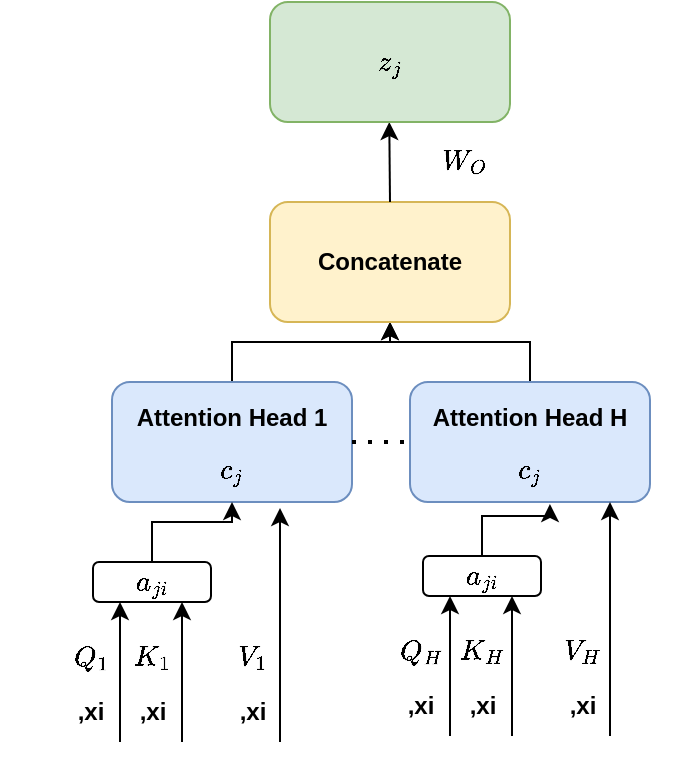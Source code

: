 <mxfile version="20.6.2" type="device"><diagram id="cPiIzCv4rWBoLtyAm4do" name="Seite-1"><mxGraphModel dx="802" dy="472" grid="1" gridSize="10" guides="1" tooltips="1" connect="1" arrows="1" fold="1" page="1" pageScale="1" pageWidth="827" pageHeight="1169" math="1" shadow="0"><root><mxCell id="0"/><mxCell id="1" parent="0"/><mxCell id="aAuzbOIAu7mJR15YXOjQ-20" value="" style="edgeStyle=orthogonalEdgeStyle;rounded=0;orthogonalLoop=1;jettySize=auto;html=1;" parent="1" source="aAuzbOIAu7mJR15YXOjQ-1" target="aAuzbOIAu7mJR15YXOjQ-18" edge="1"><mxGeometry relative="1" as="geometry"/></mxCell><mxCell id="aAuzbOIAu7mJR15YXOjQ-1" value="&lt;div&gt;&lt;b&gt;&lt;br&gt;&lt;/b&gt;&lt;/div&gt;&lt;div&gt;&lt;b&gt;&lt;br&gt;&lt;/b&gt;&lt;/div&gt;&lt;div&gt;&lt;b&gt;Attention Head 1&lt;/b&gt;&lt;/div&gt;&lt;div&gt;&lt;b&gt;$$c_j$$&lt;br&gt;&lt;/b&gt;&lt;/div&gt;" style="rounded=1;whiteSpace=wrap;html=1;fillColor=#dae8fc;strokeColor=#6c8ebf;" parent="1" vertex="1"><mxGeometry x="76" y="210" width="120" height="60" as="geometry"/></mxCell><mxCell id="aAuzbOIAu7mJR15YXOjQ-2" value="" style="endArrow=classic;html=1;rounded=0;" parent="1" edge="1"><mxGeometry width="50" height="50" relative="1" as="geometry"><mxPoint x="111" y="390" as="sourcePoint"/><mxPoint x="111" y="320" as="targetPoint"/></mxGeometry></mxCell><mxCell id="aAuzbOIAu7mJR15YXOjQ-3" value="&lt;b&gt;$$K_1$$,xi&lt;/b&gt;" style="text;html=1;align=center;verticalAlign=middle;resizable=0;points=[];autosize=1;strokeColor=none;fillColor=none;" parent="1" vertex="1"><mxGeometry x="51" y="340" width="90" height="30" as="geometry"/></mxCell><mxCell id="aAuzbOIAu7mJR15YXOjQ-4" value="" style="endArrow=classic;html=1;rounded=0;" parent="1" edge="1"><mxGeometry width="50" height="50" relative="1" as="geometry"><mxPoint x="80" y="390" as="sourcePoint"/><mxPoint x="80" y="320" as="targetPoint"/></mxGeometry></mxCell><mxCell id="aAuzbOIAu7mJR15YXOjQ-5" value="&lt;b&gt;$$Q_1$$,xi&lt;/b&gt;" style="text;html=1;align=center;verticalAlign=middle;resizable=0;points=[];autosize=1;strokeColor=none;fillColor=none;" parent="1" vertex="1"><mxGeometry x="20" y="340" width="90" height="30" as="geometry"/></mxCell><mxCell id="aAuzbOIAu7mJR15YXOjQ-14" value="" style="edgeStyle=orthogonalEdgeStyle;rounded=0;orthogonalLoop=1;jettySize=auto;html=1;" parent="1" source="aAuzbOIAu7mJR15YXOjQ-8" target="aAuzbOIAu7mJR15YXOjQ-1" edge="1"><mxGeometry relative="1" as="geometry"/></mxCell><mxCell id="aAuzbOIAu7mJR15YXOjQ-8" value="&lt;b&gt;$$a_{ji}$$&lt;/b&gt;" style="rounded=1;whiteSpace=wrap;html=1;" parent="1" vertex="1"><mxGeometry x="66.5" y="300" width="59" height="20" as="geometry"/></mxCell><mxCell id="aAuzbOIAu7mJR15YXOjQ-9" value="" style="endArrow=classic;html=1;rounded=0;entryX=0.7;entryY=1.05;entryDx=0;entryDy=0;entryPerimeter=0;" parent="1" target="aAuzbOIAu7mJR15YXOjQ-1" edge="1"><mxGeometry width="50" height="50" relative="1" as="geometry"><mxPoint x="160" y="390" as="sourcePoint"/><mxPoint x="160.5" y="340" as="targetPoint"/></mxGeometry></mxCell><mxCell id="aAuzbOIAu7mJR15YXOjQ-10" value="&lt;b&gt;$$V_1$$,xi&lt;/b&gt;" style="text;html=1;align=center;verticalAlign=middle;resizable=0;points=[];autosize=1;strokeColor=none;fillColor=none;" parent="1" vertex="1"><mxGeometry x="105.5" y="340" width="80" height="30" as="geometry"/></mxCell><mxCell id="aAuzbOIAu7mJR15YXOjQ-15" value="" style="endArrow=none;dashed=1;html=1;dashPattern=1 3;strokeWidth=2;rounded=0;exitX=1;exitY=0.5;exitDx=0;exitDy=0;" parent="1" source="aAuzbOIAu7mJR15YXOjQ-1" edge="1"><mxGeometry width="50" height="50" relative="1" as="geometry"><mxPoint x="335" y="500" as="sourcePoint"/><mxPoint x="235" y="240" as="targetPoint"/></mxGeometry></mxCell><mxCell id="aAuzbOIAu7mJR15YXOjQ-19" value="" style="edgeStyle=orthogonalEdgeStyle;rounded=0;orthogonalLoop=1;jettySize=auto;html=1;" parent="1" source="aAuzbOIAu7mJR15YXOjQ-16" target="aAuzbOIAu7mJR15YXOjQ-18" edge="1"><mxGeometry relative="1" as="geometry"/></mxCell><mxCell id="aAuzbOIAu7mJR15YXOjQ-16" value="&lt;div&gt;&lt;b&gt;&lt;br&gt;&lt;/b&gt;&lt;/div&gt;&lt;div&gt;&lt;b&gt;&lt;br&gt;&lt;/b&gt;&lt;/div&gt;&lt;div&gt;&lt;b&gt;Attention Head H&lt;br&gt;&lt;/b&gt;&lt;/div&gt;&lt;div&gt;&lt;b&gt;$$c_j$$&lt;br&gt;&lt;/b&gt;&lt;/div&gt;" style="rounded=1;whiteSpace=wrap;html=1;fillColor=#dae8fc;strokeColor=#6c8ebf;" parent="1" vertex="1"><mxGeometry x="225" y="210" width="120" height="60" as="geometry"/></mxCell><mxCell id="aAuzbOIAu7mJR15YXOjQ-18" value="&lt;b&gt;Concatenate&lt;/b&gt;" style="rounded=1;whiteSpace=wrap;html=1;fillColor=#fff2cc;strokeColor=#d6b656;" parent="1" vertex="1"><mxGeometry x="155" y="120" width="120" height="60" as="geometry"/></mxCell><mxCell id="aAuzbOIAu7mJR15YXOjQ-21" value="" style="endArrow=classic;html=1;rounded=0;exitX=0.5;exitY=0;exitDx=0;exitDy=0;entryX=0.033;entryY=-0.133;entryDx=0;entryDy=0;entryPerimeter=0;" parent="1" source="aAuzbOIAu7mJR15YXOjQ-18" target="aAuzbOIAu7mJR15YXOjQ-22" edge="1"><mxGeometry width="50" height="50" relative="1" as="geometry"><mxPoint x="335" y="500" as="sourcePoint"/><mxPoint x="215" y="60" as="targetPoint"/></mxGeometry></mxCell><mxCell id="aAuzbOIAu7mJR15YXOjQ-22" value="&lt;b&gt;$$W_O$$&lt;/b&gt;" style="text;html=1;align=center;verticalAlign=middle;resizable=0;points=[];autosize=1;strokeColor=none;fillColor=none;" parent="1" vertex="1"><mxGeometry x="212" y="84" width="80" height="30" as="geometry"/></mxCell><mxCell id="aAuzbOIAu7mJR15YXOjQ-23" value="$$z_j$$" style="rounded=1;whiteSpace=wrap;html=1;fillColor=#d5e8d4;strokeColor=#82b366;" parent="1" vertex="1"><mxGeometry x="155" y="20" width="120" height="60" as="geometry"/></mxCell><mxCell id="aAuzbOIAu7mJR15YXOjQ-24" value="" style="endArrow=classic;html=1;rounded=0;" parent="1" edge="1"><mxGeometry width="50" height="50" relative="1" as="geometry"><mxPoint x="276" y="387" as="sourcePoint"/><mxPoint x="276" y="317" as="targetPoint"/></mxGeometry></mxCell><mxCell id="aAuzbOIAu7mJR15YXOjQ-25" value="&lt;b&gt;$$K_H$$,xi&lt;/b&gt;" style="text;html=1;align=center;verticalAlign=middle;resizable=0;points=[];autosize=1;strokeColor=none;fillColor=none;" parent="1" vertex="1"><mxGeometry x="216" y="337" width="90" height="30" as="geometry"/></mxCell><mxCell id="aAuzbOIAu7mJR15YXOjQ-26" value="" style="endArrow=classic;html=1;rounded=0;" parent="1" edge="1"><mxGeometry width="50" height="50" relative="1" as="geometry"><mxPoint x="245" y="387" as="sourcePoint"/><mxPoint x="245" y="317" as="targetPoint"/></mxGeometry></mxCell><mxCell id="aAuzbOIAu7mJR15YXOjQ-27" value="&lt;b&gt;$$Q_H$$,xi&lt;/b&gt;" style="text;html=1;align=center;verticalAlign=middle;resizable=0;points=[];autosize=1;strokeColor=none;fillColor=none;" parent="1" vertex="1"><mxGeometry x="185" y="337" width="90" height="30" as="geometry"/></mxCell><mxCell id="aAuzbOIAu7mJR15YXOjQ-32" style="edgeStyle=orthogonalEdgeStyle;rounded=0;orthogonalLoop=1;jettySize=auto;html=1;entryX=0.583;entryY=1.017;entryDx=0;entryDy=0;entryPerimeter=0;" parent="1" source="aAuzbOIAu7mJR15YXOjQ-28" target="aAuzbOIAu7mJR15YXOjQ-16" edge="1"><mxGeometry relative="1" as="geometry"/></mxCell><mxCell id="aAuzbOIAu7mJR15YXOjQ-28" value="&lt;b&gt;$$a_{ji}$$&lt;/b&gt;" style="rounded=1;whiteSpace=wrap;html=1;" parent="1" vertex="1"><mxGeometry x="231.5" y="297" width="59" height="20" as="geometry"/></mxCell><mxCell id="aAuzbOIAu7mJR15YXOjQ-29" value="" style="endArrow=classic;html=1;rounded=0;entryX=0.7;entryY=1.05;entryDx=0;entryDy=0;entryPerimeter=0;" parent="1" edge="1"><mxGeometry width="50" height="50" relative="1" as="geometry"><mxPoint x="325" y="387" as="sourcePoint"/><mxPoint x="325" y="270" as="targetPoint"/></mxGeometry></mxCell><mxCell id="aAuzbOIAu7mJR15YXOjQ-30" value="&lt;b&gt;$$V_H$$,xi&lt;/b&gt;" style="text;html=1;align=center;verticalAlign=middle;resizable=0;points=[];autosize=1;strokeColor=none;fillColor=none;" parent="1" vertex="1"><mxGeometry x="265.5" y="337" width="90" height="30" as="geometry"/></mxCell></root></mxGraphModel></diagram></mxfile>